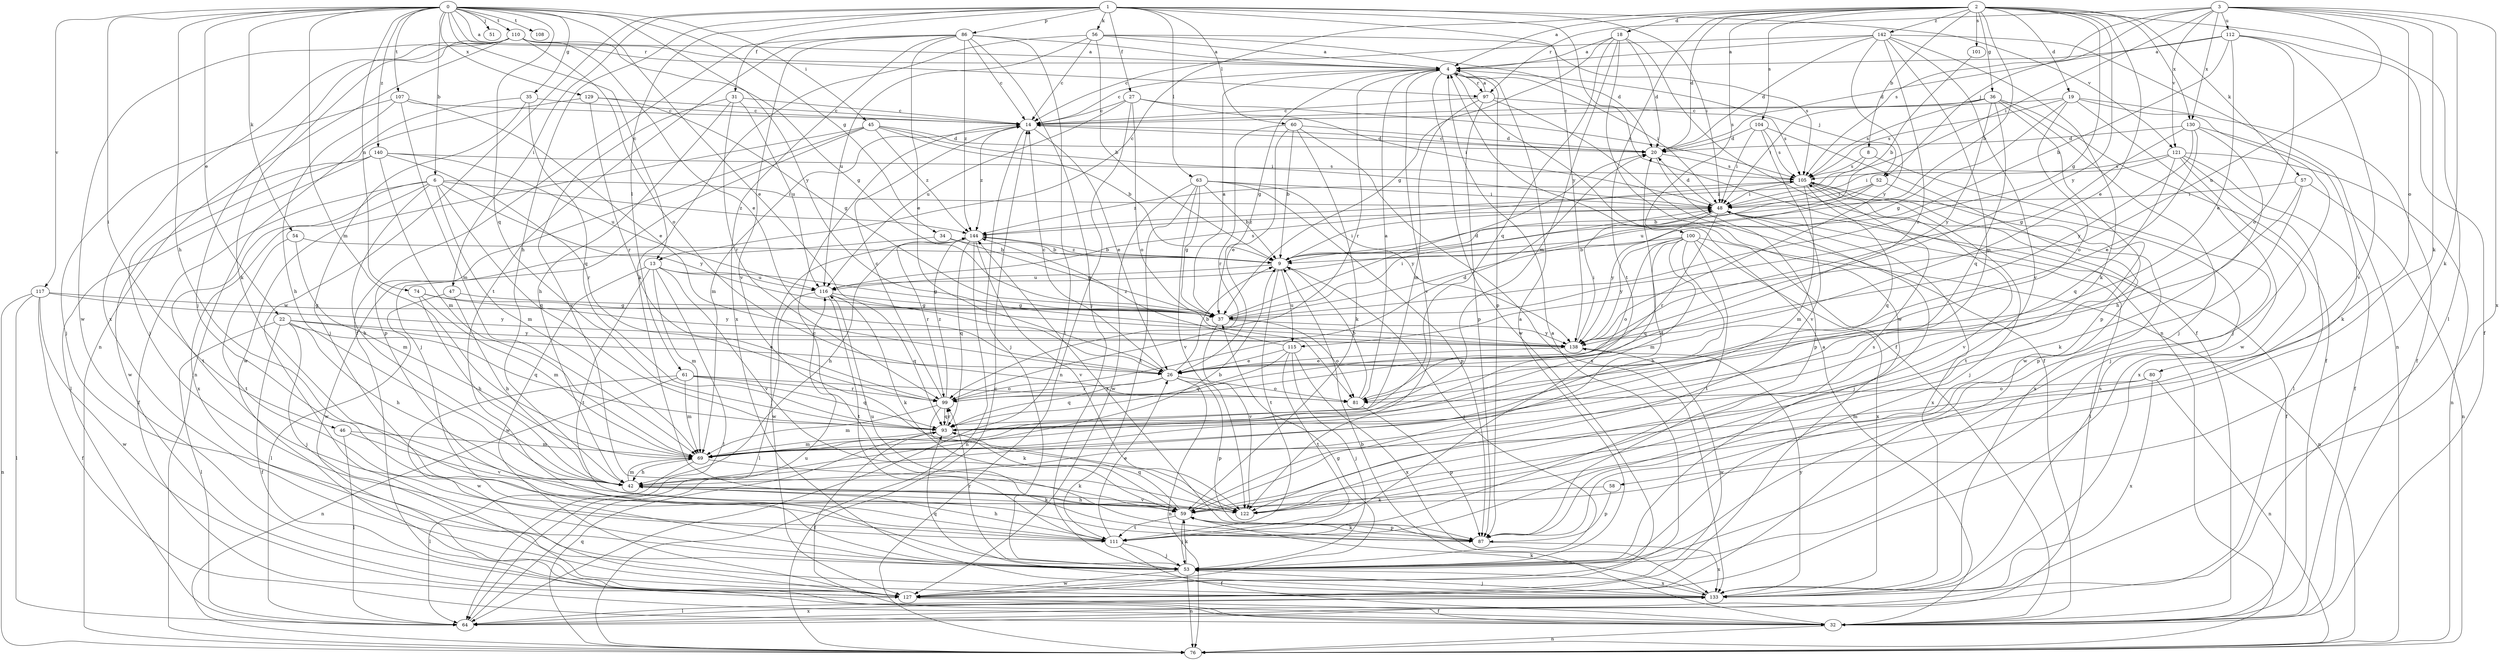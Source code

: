 strict digraph  {
0;
1;
2;
3;
4;
6;
8;
9;
13;
14;
18;
19;
20;
22;
26;
27;
31;
32;
34;
35;
36;
37;
42;
45;
46;
47;
48;
51;
52;
53;
54;
56;
57;
58;
59;
60;
61;
63;
64;
69;
74;
76;
80;
81;
86;
87;
93;
97;
99;
100;
101;
104;
105;
107;
108;
110;
111;
112;
115;
116;
117;
121;
122;
127;
129;
130;
133;
138;
140;
142;
144;
0 -> 4  [label=a];
0 -> 6  [label=b];
0 -> 13  [label=c];
0 -> 22  [label=e];
0 -> 26  [label=e];
0 -> 34  [label=g];
0 -> 35  [label=g];
0 -> 42  [label=h];
0 -> 45  [label=i];
0 -> 46  [label=i];
0 -> 51  [label=j];
0 -> 54  [label=k];
0 -> 69  [label=m];
0 -> 74  [label=n];
0 -> 93  [label=q];
0 -> 97  [label=r];
0 -> 107  [label=t];
0 -> 108  [label=t];
0 -> 110  [label=t];
0 -> 117  [label=v];
0 -> 129  [label=x];
0 -> 138  [label=y];
0 -> 140  [label=z];
1 -> 27  [label=f];
1 -> 31  [label=f];
1 -> 42  [label=h];
1 -> 47  [label=i];
1 -> 48  [label=i];
1 -> 56  [label=k];
1 -> 60  [label=l];
1 -> 61  [label=l];
1 -> 63  [label=l];
1 -> 76  [label=n];
1 -> 86  [label=p];
1 -> 121  [label=v];
1 -> 127  [label=w];
1 -> 138  [label=y];
2 -> 4  [label=a];
2 -> 8  [label=b];
2 -> 9  [label=b];
2 -> 13  [label=c];
2 -> 18  [label=d];
2 -> 19  [label=d];
2 -> 20  [label=d];
2 -> 26  [label=e];
2 -> 36  [label=g];
2 -> 37  [label=g];
2 -> 57  [label=k];
2 -> 64  [label=l];
2 -> 100  [label=s];
2 -> 101  [label=s];
2 -> 104  [label=s];
2 -> 111  [label=t];
2 -> 130  [label=x];
2 -> 138  [label=y];
2 -> 142  [label=z];
3 -> 48  [label=i];
3 -> 52  [label=j];
3 -> 58  [label=k];
3 -> 59  [label=k];
3 -> 80  [label=o];
3 -> 97  [label=r];
3 -> 105  [label=s];
3 -> 112  [label=u];
3 -> 115  [label=u];
3 -> 121  [label=v];
3 -> 130  [label=x];
3 -> 133  [label=x];
4 -> 14  [label=c];
4 -> 32  [label=f];
4 -> 37  [label=g];
4 -> 48  [label=i];
4 -> 52  [label=j];
4 -> 87  [label=p];
4 -> 97  [label=r];
4 -> 99  [label=r];
4 -> 122  [label=v];
4 -> 127  [label=w];
6 -> 32  [label=f];
6 -> 42  [label=h];
6 -> 48  [label=i];
6 -> 69  [label=m];
6 -> 93  [label=q];
6 -> 111  [label=t];
6 -> 133  [label=x];
6 -> 138  [label=y];
6 -> 144  [label=z];
8 -> 53  [label=j];
8 -> 105  [label=s];
8 -> 144  [label=z];
9 -> 48  [label=i];
9 -> 53  [label=j];
9 -> 111  [label=t];
9 -> 115  [label=u];
9 -> 116  [label=u];
9 -> 144  [label=z];
13 -> 37  [label=g];
13 -> 64  [label=l];
13 -> 69  [label=m];
13 -> 111  [label=t];
13 -> 116  [label=u];
13 -> 122  [label=v];
13 -> 127  [label=w];
14 -> 20  [label=d];
14 -> 26  [label=e];
14 -> 53  [label=j];
14 -> 69  [label=m];
14 -> 144  [label=z];
18 -> 4  [label=a];
18 -> 20  [label=d];
18 -> 32  [label=f];
18 -> 37  [label=g];
18 -> 69  [label=m];
18 -> 93  [label=q];
18 -> 127  [label=w];
19 -> 14  [label=c];
19 -> 32  [label=f];
19 -> 37  [label=g];
19 -> 53  [label=j];
19 -> 81  [label=o];
19 -> 105  [label=s];
19 -> 127  [label=w];
20 -> 14  [label=c];
20 -> 87  [label=p];
20 -> 105  [label=s];
22 -> 26  [label=e];
22 -> 32  [label=f];
22 -> 42  [label=h];
22 -> 53  [label=j];
22 -> 64  [label=l];
22 -> 93  [label=q];
22 -> 138  [label=y];
26 -> 9  [label=b];
26 -> 14  [label=c];
26 -> 76  [label=n];
26 -> 81  [label=o];
26 -> 87  [label=p];
26 -> 93  [label=q];
26 -> 99  [label=r];
27 -> 14  [label=c];
27 -> 48  [label=i];
27 -> 76  [label=n];
27 -> 81  [label=o];
27 -> 105  [label=s];
27 -> 116  [label=u];
31 -> 14  [label=c];
31 -> 42  [label=h];
31 -> 99  [label=r];
31 -> 116  [label=u];
31 -> 122  [label=v];
32 -> 4  [label=a];
32 -> 9  [label=b];
32 -> 76  [label=n];
34 -> 9  [label=b];
34 -> 37  [label=g];
34 -> 127  [label=w];
35 -> 14  [label=c];
35 -> 53  [label=j];
35 -> 76  [label=n];
35 -> 93  [label=q];
36 -> 14  [label=c];
36 -> 32  [label=f];
36 -> 48  [label=i];
36 -> 53  [label=j];
36 -> 87  [label=p];
36 -> 93  [label=q];
36 -> 105  [label=s];
36 -> 138  [label=y];
37 -> 4  [label=a];
37 -> 20  [label=d];
37 -> 48  [label=i];
37 -> 81  [label=o];
37 -> 122  [label=v];
37 -> 138  [label=y];
42 -> 9  [label=b];
42 -> 59  [label=k];
42 -> 69  [label=m];
42 -> 122  [label=v];
45 -> 9  [label=b];
45 -> 20  [label=d];
45 -> 48  [label=i];
45 -> 53  [label=j];
45 -> 87  [label=p];
45 -> 127  [label=w];
45 -> 144  [label=z];
46 -> 64  [label=l];
46 -> 69  [label=m];
46 -> 122  [label=v];
47 -> 37  [label=g];
47 -> 42  [label=h];
47 -> 64  [label=l];
48 -> 20  [label=d];
48 -> 32  [label=f];
48 -> 53  [label=j];
48 -> 99  [label=r];
48 -> 133  [label=x];
48 -> 138  [label=y];
48 -> 144  [label=z];
52 -> 9  [label=b];
52 -> 48  [label=i];
52 -> 111  [label=t];
52 -> 116  [label=u];
53 -> 4  [label=a];
53 -> 59  [label=k];
53 -> 76  [label=n];
53 -> 99  [label=r];
53 -> 127  [label=w];
53 -> 133  [label=x];
54 -> 9  [label=b];
54 -> 69  [label=m];
54 -> 111  [label=t];
56 -> 4  [label=a];
56 -> 9  [label=b];
56 -> 14  [label=c];
56 -> 20  [label=d];
56 -> 59  [label=k];
56 -> 105  [label=s];
56 -> 116  [label=u];
57 -> 48  [label=i];
57 -> 59  [label=k];
57 -> 76  [label=n];
57 -> 87  [label=p];
58 -> 59  [label=k];
58 -> 87  [label=p];
59 -> 20  [label=d];
59 -> 53  [label=j];
59 -> 87  [label=p];
59 -> 93  [label=q];
59 -> 111  [label=t];
60 -> 9  [label=b];
60 -> 20  [label=d];
60 -> 26  [label=e];
60 -> 59  [label=k];
60 -> 99  [label=r];
60 -> 133  [label=x];
61 -> 69  [label=m];
61 -> 76  [label=n];
61 -> 81  [label=o];
61 -> 93  [label=q];
61 -> 99  [label=r];
61 -> 127  [label=w];
63 -> 9  [label=b];
63 -> 37  [label=g];
63 -> 48  [label=i];
63 -> 87  [label=p];
63 -> 111  [label=t];
63 -> 122  [label=v];
63 -> 127  [label=w];
63 -> 138  [label=y];
64 -> 48  [label=i];
64 -> 116  [label=u];
64 -> 133  [label=x];
69 -> 42  [label=h];
69 -> 59  [label=k];
69 -> 64  [label=l];
74 -> 37  [label=g];
74 -> 42  [label=h];
74 -> 69  [label=m];
74 -> 138  [label=y];
76 -> 14  [label=c];
76 -> 93  [label=q];
80 -> 69  [label=m];
80 -> 76  [label=n];
80 -> 81  [label=o];
80 -> 133  [label=x];
81 -> 4  [label=a];
81 -> 9  [label=b];
81 -> 87  [label=p];
86 -> 4  [label=a];
86 -> 14  [label=c];
86 -> 26  [label=e];
86 -> 32  [label=f];
86 -> 53  [label=j];
86 -> 64  [label=l];
86 -> 111  [label=t];
86 -> 122  [label=v];
86 -> 133  [label=x];
86 -> 144  [label=z];
87 -> 14  [label=c];
87 -> 59  [label=k];
87 -> 116  [label=u];
87 -> 133  [label=x];
87 -> 144  [label=z];
93 -> 32  [label=f];
93 -> 69  [label=m];
93 -> 99  [label=r];
97 -> 4  [label=a];
97 -> 14  [label=c];
97 -> 32  [label=f];
97 -> 69  [label=m];
97 -> 87  [label=p];
97 -> 105  [label=s];
99 -> 14  [label=c];
99 -> 20  [label=d];
99 -> 59  [label=k];
99 -> 69  [label=m];
99 -> 93  [label=q];
99 -> 144  [label=z];
100 -> 9  [label=b];
100 -> 42  [label=h];
100 -> 69  [label=m];
100 -> 76  [label=n];
100 -> 81  [label=o];
100 -> 93  [label=q];
100 -> 111  [label=t];
100 -> 133  [label=x];
100 -> 138  [label=y];
101 -> 9  [label=b];
104 -> 20  [label=d];
104 -> 48  [label=i];
104 -> 105  [label=s];
104 -> 122  [label=v];
104 -> 127  [label=w];
105 -> 48  [label=i];
105 -> 53  [label=j];
105 -> 69  [label=m];
105 -> 93  [label=q];
105 -> 122  [label=v];
105 -> 133  [label=x];
105 -> 144  [label=z];
107 -> 14  [label=c];
107 -> 26  [label=e];
107 -> 42  [label=h];
107 -> 53  [label=j];
107 -> 69  [label=m];
110 -> 4  [label=a];
110 -> 26  [label=e];
110 -> 37  [label=g];
110 -> 53  [label=j];
110 -> 59  [label=k];
110 -> 76  [label=n];
110 -> 81  [label=o];
110 -> 127  [label=w];
110 -> 133  [label=x];
111 -> 26  [label=e];
111 -> 32  [label=f];
111 -> 42  [label=h];
111 -> 53  [label=j];
112 -> 4  [label=a];
112 -> 9  [label=b];
112 -> 20  [label=d];
112 -> 26  [label=e];
112 -> 32  [label=f];
112 -> 81  [label=o];
112 -> 122  [label=v];
115 -> 26  [label=e];
115 -> 53  [label=j];
115 -> 93  [label=q];
115 -> 111  [label=t];
115 -> 133  [label=x];
115 -> 144  [label=z];
116 -> 37  [label=g];
116 -> 59  [label=k];
116 -> 64  [label=l];
116 -> 93  [label=q];
116 -> 105  [label=s];
116 -> 111  [label=t];
117 -> 32  [label=f];
117 -> 37  [label=g];
117 -> 64  [label=l];
117 -> 76  [label=n];
117 -> 127  [label=w];
117 -> 138  [label=y];
121 -> 32  [label=f];
121 -> 48  [label=i];
121 -> 64  [label=l];
121 -> 76  [label=n];
121 -> 93  [label=q];
121 -> 105  [label=s];
121 -> 133  [label=x];
122 -> 42  [label=h];
122 -> 105  [label=s];
127 -> 4  [label=a];
127 -> 32  [label=f];
127 -> 37  [label=g];
129 -> 14  [label=c];
129 -> 37  [label=g];
129 -> 53  [label=j];
129 -> 99  [label=r];
130 -> 20  [label=d];
130 -> 26  [label=e];
130 -> 37  [label=g];
130 -> 42  [label=h];
130 -> 59  [label=k];
130 -> 138  [label=y];
133 -> 53  [label=j];
133 -> 59  [label=k];
133 -> 64  [label=l];
133 -> 93  [label=q];
133 -> 105  [label=s];
133 -> 138  [label=y];
138 -> 26  [label=e];
138 -> 48  [label=i];
138 -> 127  [label=w];
140 -> 64  [label=l];
140 -> 69  [label=m];
140 -> 99  [label=r];
140 -> 105  [label=s];
140 -> 116  [label=u];
140 -> 127  [label=w];
142 -> 4  [label=a];
142 -> 14  [label=c];
142 -> 20  [label=d];
142 -> 59  [label=k];
142 -> 69  [label=m];
142 -> 76  [label=n];
142 -> 99  [label=r];
142 -> 122  [label=v];
142 -> 138  [label=y];
144 -> 9  [label=b];
144 -> 42  [label=h];
144 -> 76  [label=n];
144 -> 93  [label=q];
144 -> 99  [label=r];
144 -> 122  [label=v];
144 -> 127  [label=w];
}
